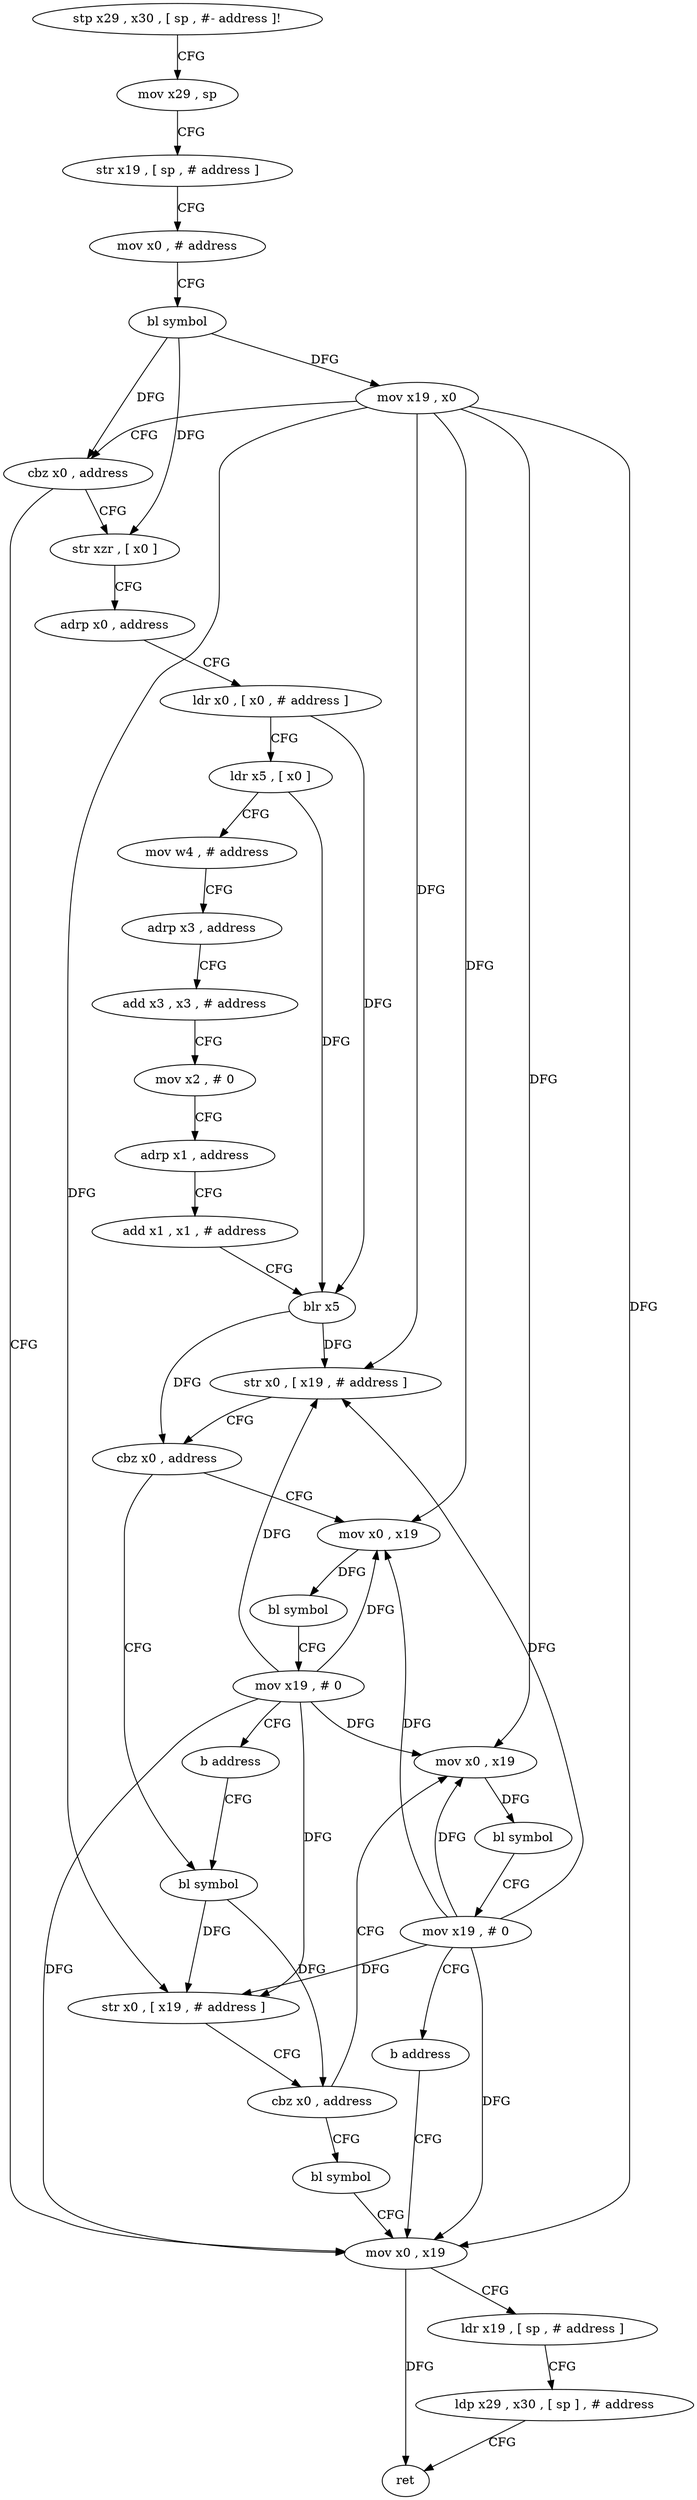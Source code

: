 digraph "func" {
"97332" [label = "stp x29 , x30 , [ sp , #- address ]!" ]
"97336" [label = "mov x29 , sp" ]
"97340" [label = "str x19 , [ sp , # address ]" ]
"97344" [label = "mov x0 , # address" ]
"97348" [label = "bl symbol" ]
"97352" [label = "mov x19 , x0" ]
"97356" [label = "cbz x0 , address" ]
"97428" [label = "mov x0 , x19" ]
"97360" [label = "str xzr , [ x0 ]" ]
"97432" [label = "ldr x19 , [ sp , # address ]" ]
"97436" [label = "ldp x29 , x30 , [ sp ] , # address" ]
"97440" [label = "ret" ]
"97364" [label = "adrp x0 , address" ]
"97368" [label = "ldr x0 , [ x0 , # address ]" ]
"97372" [label = "ldr x5 , [ x0 ]" ]
"97376" [label = "mov w4 , # address" ]
"97380" [label = "adrp x3 , address" ]
"97384" [label = "add x3 , x3 , # address" ]
"97388" [label = "mov x2 , # 0" ]
"97392" [label = "adrp x1 , address" ]
"97396" [label = "add x1 , x1 , # address" ]
"97400" [label = "blr x5" ]
"97404" [label = "str x0 , [ x19 , # address ]" ]
"97408" [label = "cbz x0 , address" ]
"97444" [label = "mov x0 , x19" ]
"97412" [label = "bl symbol" ]
"97448" [label = "bl symbol" ]
"97452" [label = "mov x19 , # 0" ]
"97456" [label = "b address" ]
"97416" [label = "str x0 , [ x19 , # address ]" ]
"97420" [label = "cbz x0 , address" ]
"97460" [label = "mov x0 , x19" ]
"97424" [label = "bl symbol" ]
"97464" [label = "bl symbol" ]
"97468" [label = "mov x19 , # 0" ]
"97472" [label = "b address" ]
"97332" -> "97336" [ label = "CFG" ]
"97336" -> "97340" [ label = "CFG" ]
"97340" -> "97344" [ label = "CFG" ]
"97344" -> "97348" [ label = "CFG" ]
"97348" -> "97352" [ label = "DFG" ]
"97348" -> "97356" [ label = "DFG" ]
"97348" -> "97360" [ label = "DFG" ]
"97352" -> "97356" [ label = "CFG" ]
"97352" -> "97428" [ label = "DFG" ]
"97352" -> "97404" [ label = "DFG" ]
"97352" -> "97444" [ label = "DFG" ]
"97352" -> "97416" [ label = "DFG" ]
"97352" -> "97460" [ label = "DFG" ]
"97356" -> "97428" [ label = "CFG" ]
"97356" -> "97360" [ label = "CFG" ]
"97428" -> "97432" [ label = "CFG" ]
"97428" -> "97440" [ label = "DFG" ]
"97360" -> "97364" [ label = "CFG" ]
"97432" -> "97436" [ label = "CFG" ]
"97436" -> "97440" [ label = "CFG" ]
"97364" -> "97368" [ label = "CFG" ]
"97368" -> "97372" [ label = "CFG" ]
"97368" -> "97400" [ label = "DFG" ]
"97372" -> "97376" [ label = "CFG" ]
"97372" -> "97400" [ label = "DFG" ]
"97376" -> "97380" [ label = "CFG" ]
"97380" -> "97384" [ label = "CFG" ]
"97384" -> "97388" [ label = "CFG" ]
"97388" -> "97392" [ label = "CFG" ]
"97392" -> "97396" [ label = "CFG" ]
"97396" -> "97400" [ label = "CFG" ]
"97400" -> "97404" [ label = "DFG" ]
"97400" -> "97408" [ label = "DFG" ]
"97404" -> "97408" [ label = "CFG" ]
"97408" -> "97444" [ label = "CFG" ]
"97408" -> "97412" [ label = "CFG" ]
"97444" -> "97448" [ label = "DFG" ]
"97412" -> "97416" [ label = "DFG" ]
"97412" -> "97420" [ label = "DFG" ]
"97448" -> "97452" [ label = "CFG" ]
"97452" -> "97456" [ label = "CFG" ]
"97452" -> "97428" [ label = "DFG" ]
"97452" -> "97444" [ label = "DFG" ]
"97452" -> "97404" [ label = "DFG" ]
"97452" -> "97416" [ label = "DFG" ]
"97452" -> "97460" [ label = "DFG" ]
"97456" -> "97412" [ label = "CFG" ]
"97416" -> "97420" [ label = "CFG" ]
"97420" -> "97460" [ label = "CFG" ]
"97420" -> "97424" [ label = "CFG" ]
"97460" -> "97464" [ label = "DFG" ]
"97424" -> "97428" [ label = "CFG" ]
"97464" -> "97468" [ label = "CFG" ]
"97468" -> "97472" [ label = "CFG" ]
"97468" -> "97428" [ label = "DFG" ]
"97468" -> "97444" [ label = "DFG" ]
"97468" -> "97460" [ label = "DFG" ]
"97468" -> "97404" [ label = "DFG" ]
"97468" -> "97416" [ label = "DFG" ]
"97472" -> "97428" [ label = "CFG" ]
}
